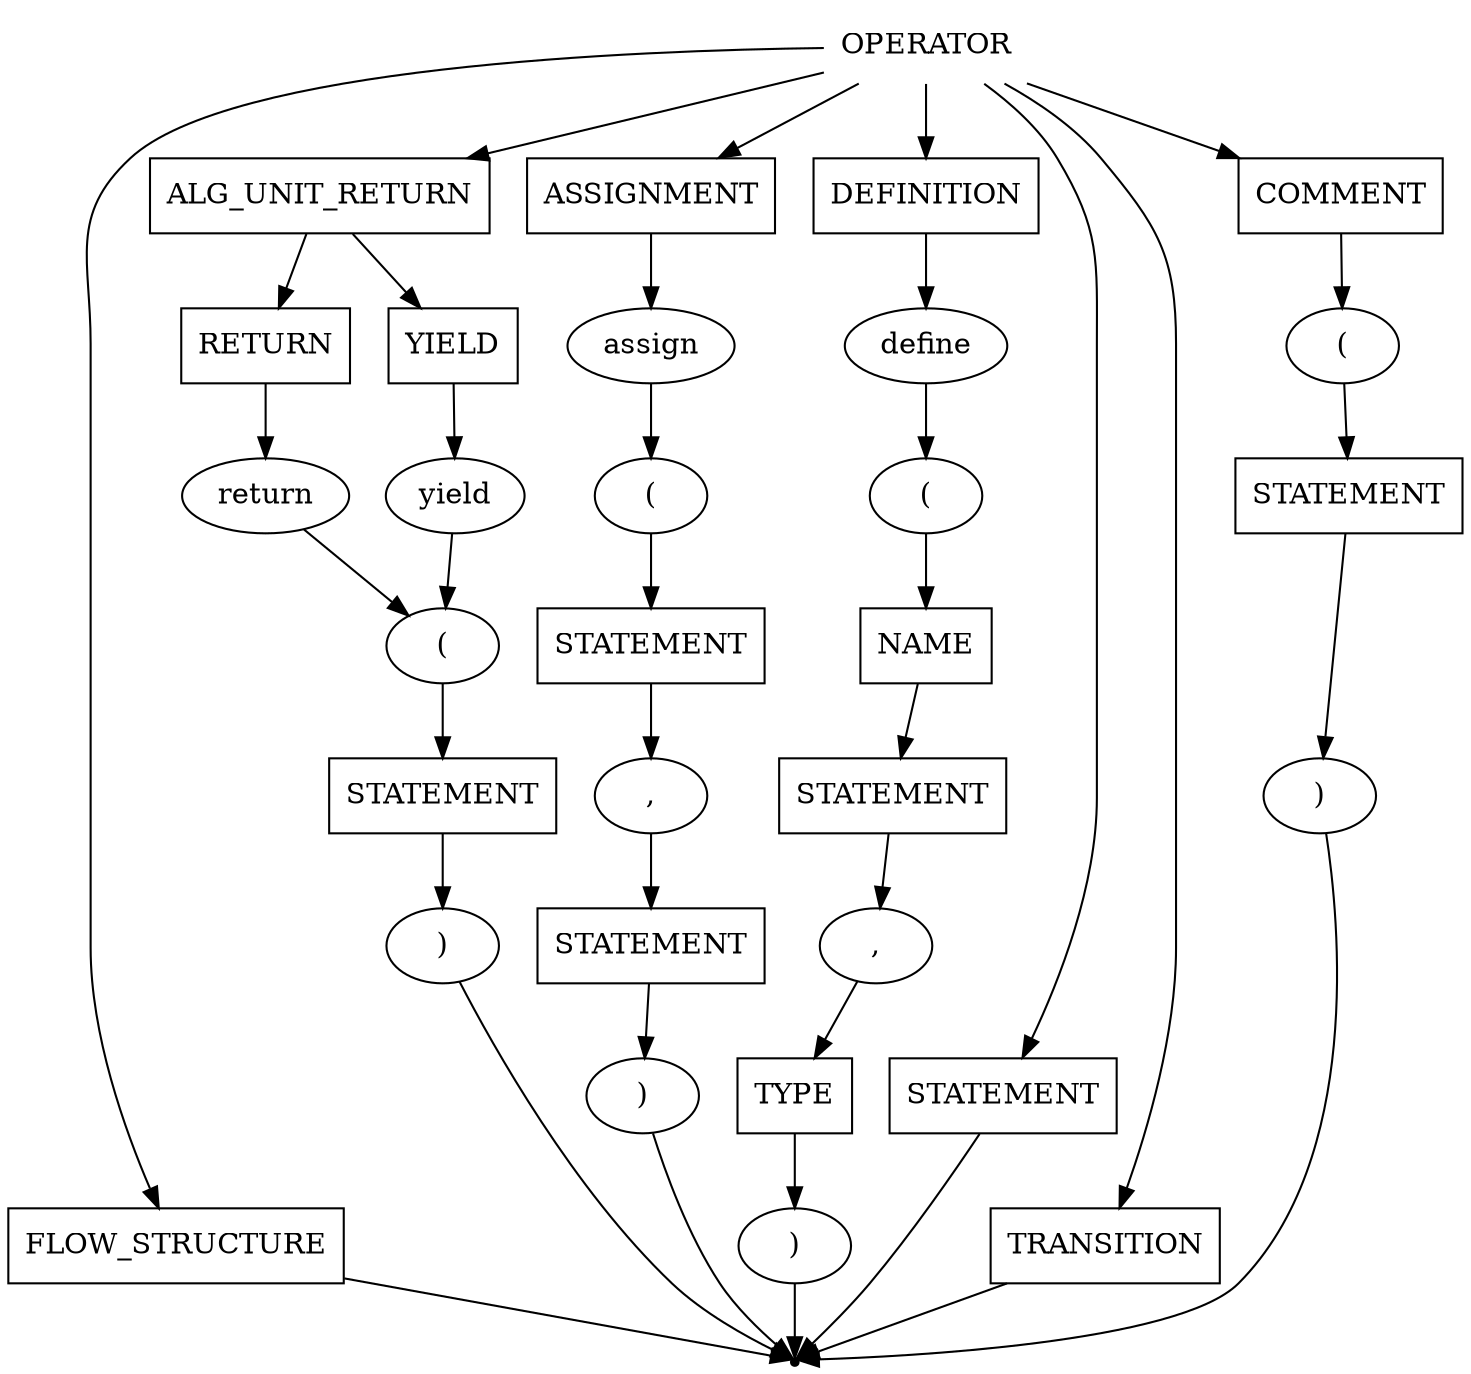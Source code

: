 digraph OPERATOR {
    start [label=OPERATOR shape=plaintext]
    flow_structure [label=FLOW_STRUCTURE shape=box]
    alg_unit_return [label=ALG_UNIT_RETURN shape=box]
    assignment [label=ASSIGNMENT shape=box]
    definition [label=DEFINITION shape=box]
    statement [label=STATEMENT shape=box]
    transition [label=TRANSITION shape=box]

    comment [label=COMMENT shape=box]
    comment_open [label="(" shape=oval]
    comment_close [label=")" shape=oval]
    comment_statement [label=STATEMENT shape=box]

    define [label=define shape=oval]
    define_open [label="(" shape=oval]
    define_var_name [label=NAME shape=box]
    define_name_statement [label=STATEMENT shape=box]
    define_comma [label="," shape=oval]
    define_type [label=TYPE shape=box]
    define_close [label=")" shape=oval]

    assign [label=assign shape=oval]
    assign_open [label="(" shape=oval]
    assign_statement_left [label=STATEMENT shape=box]
    assign_comma [label="," shape=oval]
    assign_statement_right [label=STATEMENT shape=box]
    assign_close [label=")" shape=oval]

    return [label=RETURN shape=box]
    return_command [label="return" shape=oval]
    return_command_statement [label=STATEMENT shape=box]
    return_command_br_open [label="(" shape=oval]
    return_command_br_close [label=")" shape=oval]

    yield [label=YIELD shape=box]
    yield_command [label="yield" shape=oval]

    end [label="" shape=point]

    start -> flow_structure
    start -> assignment
    start -> definition
    start -> statement
    start -> transition
    start -> comment
    start -> alg_unit_return

    alg_unit_return -> return
    alg_unit_return -> yield

    return -> return_command
    return_command -> return_command_br_open
    return_command_br_open -> return_command_statement
    return_command_statement -> return_command_br_close
    return_command_br_close -> end
    
    yield -> yield_command
    yield_command -> return_command_br_open

    flow_structure -> end

    assignment -> assign
    assign -> assign_open
    assign_open -> assign_statement_left
    assign_statement_left -> assign_comma
    assign_comma -> assign_statement_right
    assign_statement_right -> assign_close
    assign_close -> end

    definition -> define
    define -> define_open
    define_open -> define_var_name
    define_var_name -> define_name_statement
    define_name_statement -> define_comma
    define_comma -> define_type
    define_type -> define_close
    define_close -> end

    statement -> end
    transition -> end

    comment -> comment_open
    comment_open -> comment_statement
    comment_statement -> comment_close
    comment_close -> end
}
